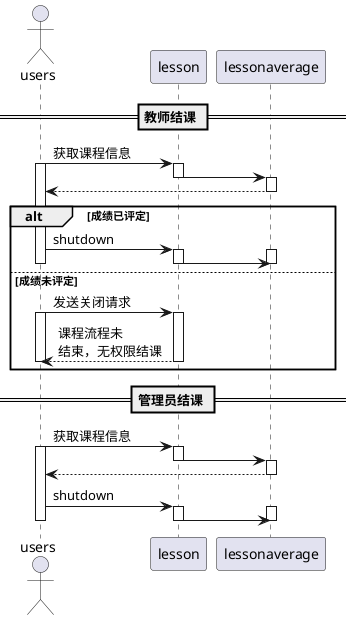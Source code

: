 @startuml
actor users
participant lesson
participant lessonaverage
== 教师结课 ==
users ->lesson:获取课程信息
activate users
activate lesson
lesson -> lessonaverage
deactivate lesson
activate lessonaverage
lessonaverage --> users
deactivate lessonaverage
alt 成绩已评定
    users->lesson:shutdown
    activate lesson
    activate lessonaverage
    lesson ->lessonaverage
    deactivate lessonaverage
    deactivate lesson
    deactivate users
else 成绩未评定
    users -> lesson:发送关闭请求
    activate users
    activate lesson
    lesson --> users :课程流程未\n结束，无权限结课
    deactivate users
    deactivate lesson
end
== 管理员结课 ==
users ->lesson:获取课程信息
activate users
activate lesson
lesson -> lessonaverage
deactivate lesson
activate lessonaverage
lessonaverage --> users
deactivate lessonaverage
users->lesson:shutdown
activate lesson
activate lessonaverage
lesson ->lessonaverage
deactivate lessonaverage
deactivate lesson
deactivate users
@enduml